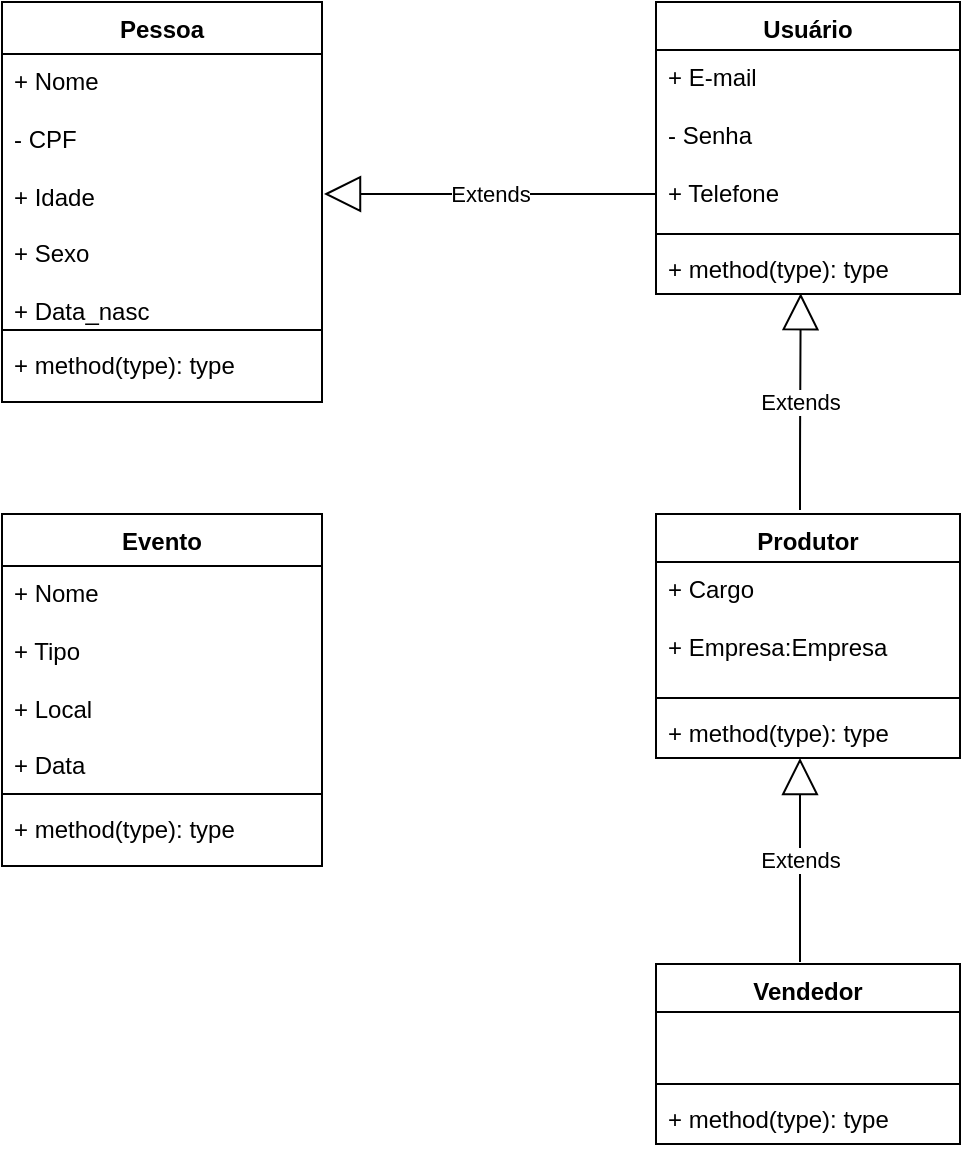 <mxfile>
    <diagram id="WdanKizA8wDhB1zklW8g" name="Page-1">
        <mxGraphModel dx="933" dy="704" grid="1" gridSize="8" guides="1" tooltips="1" connect="1" arrows="1" fold="1" page="1" pageScale="1" pageWidth="850" pageHeight="1100" math="0" shadow="0">
            <root>
                <mxCell id="0"/>
                <mxCell id="1" parent="0"/>
                <mxCell id="30" value="Pessoa" style="swimlane;fontStyle=1;align=center;verticalAlign=top;childLayout=stackLayout;horizontal=1;startSize=26;horizontalStack=0;resizeParent=1;resizeParentMax=0;resizeLast=0;collapsible=1;marginBottom=0;whiteSpace=wrap;html=1;" parent="1" vertex="1">
                    <mxGeometry x="345" y="64" width="160" height="200" as="geometry"/>
                </mxCell>
                <mxCell id="31" value="&lt;div&gt;+ Nome&lt;/div&gt;&lt;div&gt;&lt;br&gt;&lt;/div&gt;&lt;div&gt;- CPF&lt;/div&gt;&lt;div&gt;&lt;br&gt;&lt;/div&gt;&lt;div&gt;+ Idade&lt;/div&gt;&lt;div&gt;&lt;br&gt;&lt;/div&gt;&lt;div&gt;+ Sexo&amp;nbsp;&lt;/div&gt;&lt;div&gt;&lt;br&gt;&lt;/div&gt;&lt;div&gt;+ Data_nasc&lt;/div&gt;&lt;div&gt;&lt;br&gt;&lt;/div&gt;&lt;div&gt;&lt;br&gt;&lt;/div&gt;&lt;div&gt;&lt;br&gt;&lt;/div&gt;&lt;div&gt;&lt;br&gt;&lt;/div&gt;&lt;div&gt;&lt;br&gt;&lt;/div&gt;" style="text;strokeColor=none;fillColor=none;align=left;verticalAlign=top;spacingLeft=4;spacingRight=4;overflow=hidden;rotatable=0;points=[[0,0.5],[1,0.5]];portConstraint=eastwest;whiteSpace=wrap;html=1;" parent="30" vertex="1">
                    <mxGeometry y="26" width="160" height="134" as="geometry"/>
                </mxCell>
                <mxCell id="32" value="" style="line;strokeWidth=1;fillColor=none;align=left;verticalAlign=middle;spacingTop=-1;spacingLeft=3;spacingRight=3;rotatable=0;labelPosition=right;points=[];portConstraint=eastwest;strokeColor=inherit;" parent="30" vertex="1">
                    <mxGeometry y="160" width="160" height="8" as="geometry"/>
                </mxCell>
                <mxCell id="33" value="+ method(type): type" style="text;strokeColor=none;fillColor=none;align=left;verticalAlign=top;spacingLeft=4;spacingRight=4;overflow=hidden;rotatable=0;points=[[0,0.5],[1,0.5]];portConstraint=eastwest;whiteSpace=wrap;html=1;" parent="30" vertex="1">
                    <mxGeometry y="168" width="160" height="32" as="geometry"/>
                </mxCell>
                <mxCell id="40" value="Extends" style="endArrow=block;endSize=16;endFill=0;html=1;" parent="1" edge="1">
                    <mxGeometry width="160" relative="1" as="geometry">
                        <mxPoint x="672" y="160" as="sourcePoint"/>
                        <mxPoint x="506" y="160" as="targetPoint"/>
                        <Array as="points">
                            <mxPoint x="585" y="160"/>
                        </Array>
                    </mxGeometry>
                </mxCell>
                <mxCell id="46" value="Usuário" style="swimlane;fontStyle=1;align=center;verticalAlign=top;childLayout=stackLayout;horizontal=1;startSize=24;horizontalStack=0;resizeParent=1;resizeParentMax=0;resizeLast=0;collapsible=1;marginBottom=0;whiteSpace=wrap;html=1;" parent="1" vertex="1">
                    <mxGeometry x="672" y="64" width="152" height="146" as="geometry"/>
                </mxCell>
                <mxCell id="47" value="&lt;span style=&quot;background-color: transparent;&quot;&gt;&lt;font color=&quot;#000000&quot;&gt;+ E-mail&lt;/font&gt;&lt;/span&gt;&lt;div&gt;&lt;br&gt;&lt;/div&gt;&lt;div&gt;- Senha&lt;/div&gt;&lt;div&gt;&lt;br&gt;&lt;/div&gt;&lt;div&gt;+ Telefone&lt;/div&gt;&lt;div&gt;&lt;br&gt;&lt;/div&gt;&lt;div&gt;&lt;br&gt;&lt;/div&gt;&lt;div&gt;&lt;br&gt;&lt;/div&gt;&lt;div&gt;&lt;br&gt;&lt;div&gt;&lt;span style=&quot;background-color: transparent;&quot;&gt;&lt;br&gt;&lt;/span&gt;&lt;/div&gt;&lt;/div&gt;" style="text;strokeColor=none;fillColor=none;align=left;verticalAlign=top;spacingLeft=4;spacingRight=4;overflow=hidden;rotatable=0;points=[[0,0.5],[1,0.5]];portConstraint=eastwest;whiteSpace=wrap;html=1;" parent="46" vertex="1">
                    <mxGeometry y="24" width="152" height="88" as="geometry"/>
                </mxCell>
                <mxCell id="48" value="" style="line;strokeWidth=1;fillColor=none;align=left;verticalAlign=middle;spacingTop=-1;spacingLeft=3;spacingRight=3;rotatable=0;labelPosition=right;points=[];portConstraint=eastwest;strokeColor=inherit;" parent="46" vertex="1">
                    <mxGeometry y="112" width="152" height="8" as="geometry"/>
                </mxCell>
                <mxCell id="49" value="+ method(type): type" style="text;strokeColor=none;fillColor=none;align=left;verticalAlign=top;spacingLeft=4;spacingRight=4;overflow=hidden;rotatable=0;points=[[0,0.5],[1,0.5]];portConstraint=eastwest;whiteSpace=wrap;html=1;" parent="46" vertex="1">
                    <mxGeometry y="120" width="152" height="26" as="geometry"/>
                </mxCell>
                <mxCell id="50" value="Produtor" style="swimlane;fontStyle=1;align=center;verticalAlign=top;childLayout=stackLayout;horizontal=1;startSize=24;horizontalStack=0;resizeParent=1;resizeParentMax=0;resizeLast=0;collapsible=1;marginBottom=0;whiteSpace=wrap;html=1;" parent="1" vertex="1">
                    <mxGeometry x="672" y="320" width="152" height="122" as="geometry"/>
                </mxCell>
                <mxCell id="51" value="&lt;div&gt;&lt;span style=&quot;background-color: transparent;&quot;&gt;+ Cargo&lt;/span&gt;&lt;br&gt;&lt;/div&gt;&lt;div&gt;&lt;br&gt;&lt;/div&gt;&lt;div&gt;+ Empresa:Empresa&lt;/div&gt;&lt;div&gt;&lt;br&gt;&lt;/div&gt;&lt;div&gt;&lt;br&gt;&lt;/div&gt;&lt;div&gt;&lt;br&gt;&lt;/div&gt;&lt;div&gt;&lt;br&gt;&lt;div&gt;&lt;span style=&quot;background-color: transparent;&quot;&gt;&lt;br&gt;&lt;/span&gt;&lt;/div&gt;&lt;/div&gt;" style="text;strokeColor=none;fillColor=none;align=left;verticalAlign=top;spacingLeft=4;spacingRight=4;overflow=hidden;rotatable=0;points=[[0,0.5],[1,0.5]];portConstraint=eastwest;whiteSpace=wrap;html=1;" parent="50" vertex="1">
                    <mxGeometry y="24" width="152" height="64" as="geometry"/>
                </mxCell>
                <mxCell id="52" value="" style="line;strokeWidth=1;fillColor=none;align=left;verticalAlign=middle;spacingTop=-1;spacingLeft=3;spacingRight=3;rotatable=0;labelPosition=right;points=[];portConstraint=eastwest;strokeColor=inherit;" parent="50" vertex="1">
                    <mxGeometry y="88" width="152" height="8" as="geometry"/>
                </mxCell>
                <mxCell id="53" value="+ method(type): type" style="text;strokeColor=none;fillColor=none;align=left;verticalAlign=top;spacingLeft=4;spacingRight=4;overflow=hidden;rotatable=0;points=[[0,0.5],[1,0.5]];portConstraint=eastwest;whiteSpace=wrap;html=1;" parent="50" vertex="1">
                    <mxGeometry y="96" width="152" height="26" as="geometry"/>
                </mxCell>
                <mxCell id="55" value="Vendedor" style="swimlane;fontStyle=1;align=center;verticalAlign=top;childLayout=stackLayout;horizontal=1;startSize=24;horizontalStack=0;resizeParent=1;resizeParentMax=0;resizeLast=0;collapsible=1;marginBottom=0;whiteSpace=wrap;html=1;" parent="1" vertex="1">
                    <mxGeometry x="672" y="545" width="152" height="90" as="geometry"/>
                </mxCell>
                <mxCell id="56" value="&lt;div&gt;&lt;div&gt;&lt;span style=&quot;background-color: transparent;&quot;&gt;&lt;br&gt;&lt;/span&gt;&lt;/div&gt;&lt;/div&gt;" style="text;strokeColor=none;fillColor=none;align=left;verticalAlign=top;spacingLeft=4;spacingRight=4;overflow=hidden;rotatable=0;points=[[0,0.5],[1,0.5]];portConstraint=eastwest;whiteSpace=wrap;html=1;" parent="55" vertex="1">
                    <mxGeometry y="24" width="152" height="32" as="geometry"/>
                </mxCell>
                <mxCell id="57" value="" style="line;strokeWidth=1;fillColor=none;align=left;verticalAlign=middle;spacingTop=-1;spacingLeft=3;spacingRight=3;rotatable=0;labelPosition=right;points=[];portConstraint=eastwest;strokeColor=inherit;" parent="55" vertex="1">
                    <mxGeometry y="56" width="152" height="8" as="geometry"/>
                </mxCell>
                <mxCell id="58" value="+ method(type): type" style="text;strokeColor=none;fillColor=none;align=left;verticalAlign=top;spacingLeft=4;spacingRight=4;overflow=hidden;rotatable=0;points=[[0,0.5],[1,0.5]];portConstraint=eastwest;whiteSpace=wrap;html=1;" parent="55" vertex="1">
                    <mxGeometry y="64" width="152" height="26" as="geometry"/>
                </mxCell>
                <mxCell id="59" value="Extends" style="endArrow=block;endSize=16;endFill=0;html=1;entryX=0.476;entryY=0.985;entryDx=0;entryDy=0;entryPerimeter=0;" parent="1" target="49" edge="1">
                    <mxGeometry width="160" relative="1" as="geometry">
                        <mxPoint x="744" y="318" as="sourcePoint"/>
                        <mxPoint x="665" y="288" as="targetPoint"/>
                        <Array as="points">
                            <mxPoint x="744" y="288"/>
                        </Array>
                    </mxGeometry>
                </mxCell>
                <mxCell id="61" value="Extends" style="endArrow=block;endSize=16;endFill=0;html=1;entryX=0.476;entryY=0.985;entryDx=0;entryDy=0;entryPerimeter=0;" parent="1" edge="1">
                    <mxGeometry width="160" relative="1" as="geometry">
                        <mxPoint x="744" y="544" as="sourcePoint"/>
                        <mxPoint x="744" y="442" as="targetPoint"/>
                        <Array as="points">
                            <mxPoint x="744" y="520"/>
                        </Array>
                    </mxGeometry>
                </mxCell>
                <mxCell id="62" value="Evento" style="swimlane;fontStyle=1;align=center;verticalAlign=top;childLayout=stackLayout;horizontal=1;startSize=26;horizontalStack=0;resizeParent=1;resizeParentMax=0;resizeLast=0;collapsible=1;marginBottom=0;whiteSpace=wrap;html=1;" vertex="1" parent="1">
                    <mxGeometry x="345" y="320" width="160" height="176" as="geometry"/>
                </mxCell>
                <mxCell id="63" value="&lt;div&gt;+ Nome&lt;/div&gt;&lt;div&gt;&lt;br&gt;&lt;/div&gt;&lt;div&gt;+ Tipo&lt;/div&gt;&lt;div&gt;&lt;br&gt;&lt;/div&gt;&lt;div&gt;+ Local&amp;nbsp;&lt;/div&gt;&lt;div&gt;&lt;br&gt;&lt;/div&gt;&lt;div&gt;+ Data&lt;/div&gt;&lt;div&gt;&lt;br&gt;&lt;/div&gt;&lt;div&gt;&lt;br&gt;&lt;/div&gt;&lt;div&gt;&lt;br&gt;&lt;/div&gt;&lt;div&gt;&lt;br&gt;&lt;/div&gt;&lt;div&gt;&lt;br&gt;&lt;/div&gt;" style="text;strokeColor=none;fillColor=none;align=left;verticalAlign=top;spacingLeft=4;spacingRight=4;overflow=hidden;rotatable=0;points=[[0,0.5],[1,0.5]];portConstraint=eastwest;whiteSpace=wrap;html=1;" vertex="1" parent="62">
                    <mxGeometry y="26" width="160" height="110" as="geometry"/>
                </mxCell>
                <mxCell id="64" value="" style="line;strokeWidth=1;fillColor=none;align=left;verticalAlign=middle;spacingTop=-1;spacingLeft=3;spacingRight=3;rotatable=0;labelPosition=right;points=[];portConstraint=eastwest;strokeColor=inherit;" vertex="1" parent="62">
                    <mxGeometry y="136" width="160" height="8" as="geometry"/>
                </mxCell>
                <mxCell id="65" value="+ method(type): type" style="text;strokeColor=none;fillColor=none;align=left;verticalAlign=top;spacingLeft=4;spacingRight=4;overflow=hidden;rotatable=0;points=[[0,0.5],[1,0.5]];portConstraint=eastwest;whiteSpace=wrap;html=1;" vertex="1" parent="62">
                    <mxGeometry y="144" width="160" height="32" as="geometry"/>
                </mxCell>
            </root>
        </mxGraphModel>
    </diagram>
</mxfile>